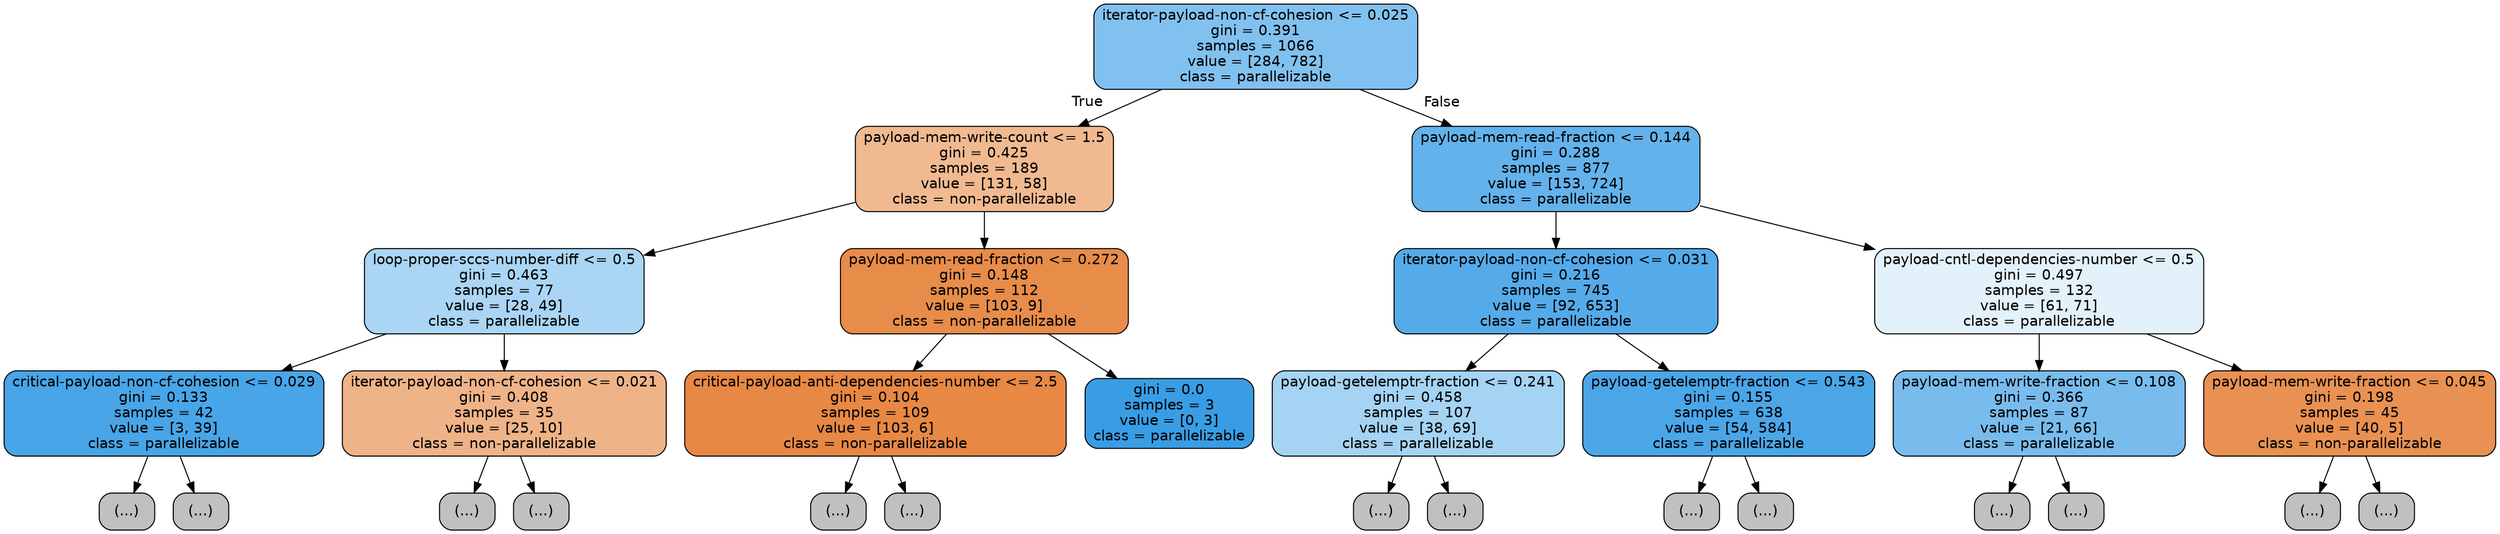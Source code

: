 digraph Tree {
node [shape=box, style="filled, rounded", color="black", fontname=helvetica] ;
edge [fontname=helvetica] ;
0 [label="iterator-payload-non-cf-cohesion <= 0.025\ngini = 0.391\nsamples = 1066\nvalue = [284, 782]\nclass = parallelizable", fillcolor="#399de5a2"] ;
1 [label="payload-mem-write-count <= 1.5\ngini = 0.425\nsamples = 189\nvalue = [131, 58]\nclass = non-parallelizable", fillcolor="#e581398e"] ;
0 -> 1 [labeldistance=2.5, labelangle=45, headlabel="True"] ;
2 [label="loop-proper-sccs-number-diff <= 0.5\ngini = 0.463\nsamples = 77\nvalue = [28, 49]\nclass = parallelizable", fillcolor="#399de56d"] ;
1 -> 2 ;
3 [label="critical-payload-non-cf-cohesion <= 0.029\ngini = 0.133\nsamples = 42\nvalue = [3, 39]\nclass = parallelizable", fillcolor="#399de5eb"] ;
2 -> 3 ;
4 [label="(...)", fillcolor="#C0C0C0"] ;
3 -> 4 ;
5 [label="(...)", fillcolor="#C0C0C0"] ;
3 -> 5 ;
10 [label="iterator-payload-non-cf-cohesion <= 0.021\ngini = 0.408\nsamples = 35\nvalue = [25, 10]\nclass = non-parallelizable", fillcolor="#e5813999"] ;
2 -> 10 ;
11 [label="(...)", fillcolor="#C0C0C0"] ;
10 -> 11 ;
22 [label="(...)", fillcolor="#C0C0C0"] ;
10 -> 22 ;
23 [label="payload-mem-read-fraction <= 0.272\ngini = 0.148\nsamples = 112\nvalue = [103, 9]\nclass = non-parallelizable", fillcolor="#e58139e9"] ;
1 -> 23 ;
24 [label="critical-payload-anti-dependencies-number <= 2.5\ngini = 0.104\nsamples = 109\nvalue = [103, 6]\nclass = non-parallelizable", fillcolor="#e58139f0"] ;
23 -> 24 ;
25 [label="(...)", fillcolor="#C0C0C0"] ;
24 -> 25 ;
38 [label="(...)", fillcolor="#C0C0C0"] ;
24 -> 38 ;
39 [label="gini = 0.0\nsamples = 3\nvalue = [0, 3]\nclass = parallelizable", fillcolor="#399de5ff"] ;
23 -> 39 ;
40 [label="payload-mem-read-fraction <= 0.144\ngini = 0.288\nsamples = 877\nvalue = [153, 724]\nclass = parallelizable", fillcolor="#399de5c9"] ;
0 -> 40 [labeldistance=2.5, labelangle=-45, headlabel="False"] ;
41 [label="iterator-payload-non-cf-cohesion <= 0.031\ngini = 0.216\nsamples = 745\nvalue = [92, 653]\nclass = parallelizable", fillcolor="#399de5db"] ;
40 -> 41 ;
42 [label="payload-getelemptr-fraction <= 0.241\ngini = 0.458\nsamples = 107\nvalue = [38, 69]\nclass = parallelizable", fillcolor="#399de573"] ;
41 -> 42 ;
43 [label="(...)", fillcolor="#C0C0C0"] ;
42 -> 43 ;
50 [label="(...)", fillcolor="#C0C0C0"] ;
42 -> 50 ;
65 [label="payload-getelemptr-fraction <= 0.543\ngini = 0.155\nsamples = 638\nvalue = [54, 584]\nclass = parallelizable", fillcolor="#399de5e7"] ;
41 -> 65 ;
66 [label="(...)", fillcolor="#C0C0C0"] ;
65 -> 66 ;
151 [label="(...)", fillcolor="#C0C0C0"] ;
65 -> 151 ;
152 [label="payload-cntl-dependencies-number <= 0.5\ngini = 0.497\nsamples = 132\nvalue = [61, 71]\nclass = parallelizable", fillcolor="#399de524"] ;
40 -> 152 ;
153 [label="payload-mem-write-fraction <= 0.108\ngini = 0.366\nsamples = 87\nvalue = [21, 66]\nclass = parallelizable", fillcolor="#399de5ae"] ;
152 -> 153 ;
154 [label="(...)", fillcolor="#C0C0C0"] ;
153 -> 154 ;
179 [label="(...)", fillcolor="#C0C0C0"] ;
153 -> 179 ;
180 [label="payload-mem-write-fraction <= 0.045\ngini = 0.198\nsamples = 45\nvalue = [40, 5]\nclass = non-parallelizable", fillcolor="#e58139df"] ;
152 -> 180 ;
181 [label="(...)", fillcolor="#C0C0C0"] ;
180 -> 181 ;
184 [label="(...)", fillcolor="#C0C0C0"] ;
180 -> 184 ;
}